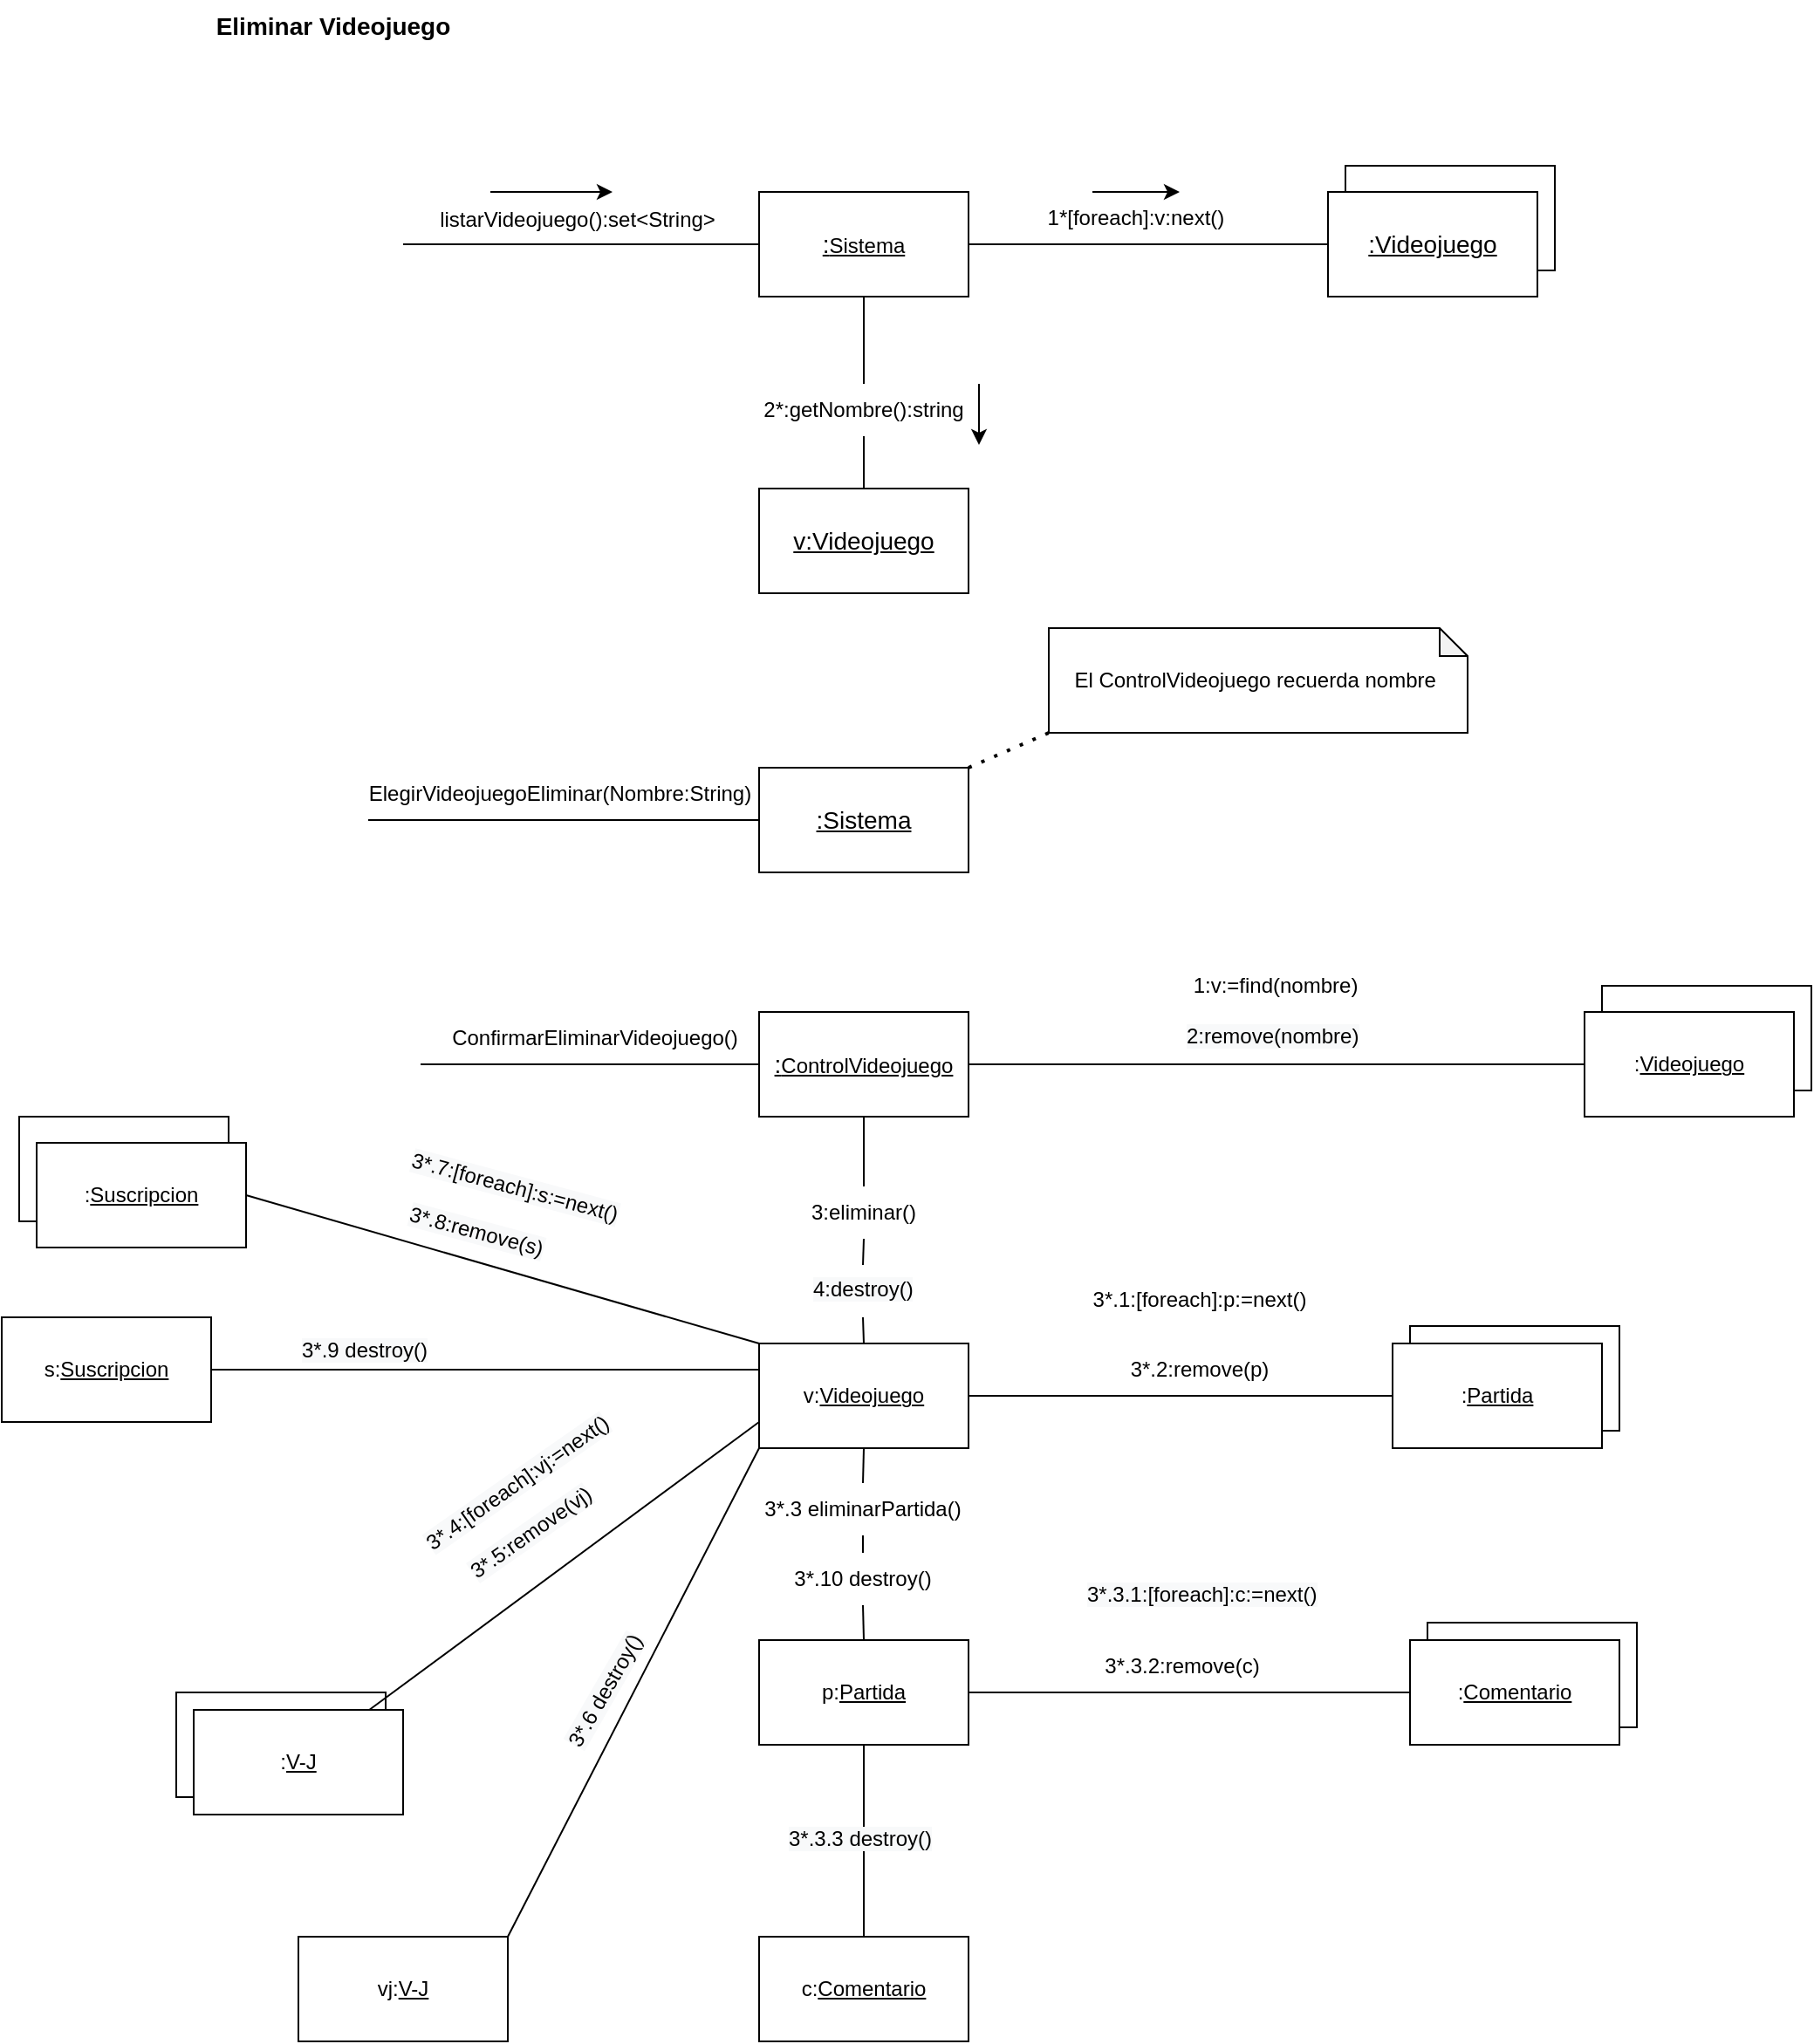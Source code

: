 <mxfile version="18.0.1" type="device"><diagram id="JXAVeyuk3tKR05udLBuu" name="Página-1"><mxGraphModel dx="1695" dy="545" grid="1" gridSize="10" guides="1" tooltips="1" connect="1" arrows="1" fold="1" page="1" pageScale="1" pageWidth="827" pageHeight="1169" math="0" shadow="0"><root><mxCell id="0"/><mxCell id="1" parent="0"/><mxCell id="dplmq2VES1DK9lik2DYt-72" value="" style="rounded=0;whiteSpace=wrap;html=1;fontSize=12;" parent="1" vertex="1"><mxGeometry x="-70" y="660" width="120" height="60" as="geometry"/></mxCell><mxCell id="dplmq2VES1DK9lik2DYt-59" value=":&lt;u&gt;Puntaje&lt;/u&gt;" style="rounded=0;whiteSpace=wrap;html=1;fontSize=12;" parent="1" vertex="1"><mxGeometry x="20" y="990" width="120" height="60" as="geometry"/></mxCell><mxCell id="dplmq2VES1DK9lik2DYt-37" value=":&lt;u&gt;Partida&lt;/u&gt;" style="rounded=0;whiteSpace=wrap;html=1;fontSize=12;" parent="1" vertex="1"><mxGeometry x="727" y="780" width="120" height="60" as="geometry"/></mxCell><mxCell id="dplmq2VES1DK9lik2DYt-30" value="" style="rounded=0;whiteSpace=wrap;html=1;fontSize=12;" parent="1" vertex="1"><mxGeometry x="837" y="585" width="120" height="60" as="geometry"/></mxCell><mxCell id="dplmq2VES1DK9lik2DYt-7" value="&lt;u&gt;:Videojuego&lt;/u&gt;" style="rounded=0;whiteSpace=wrap;html=1;fontSize=14;" parent="1" vertex="1"><mxGeometry x="690" y="115" width="120" height="60" as="geometry"/></mxCell><mxCell id="dplmq2VES1DK9lik2DYt-1" value="&lt;b&gt;&lt;font style=&quot;font-size: 14px;&quot;&gt;Eliminar Videojuego&lt;/font&gt;&lt;/b&gt;" style="text;html=1;strokeColor=none;fillColor=none;align=center;verticalAlign=middle;whiteSpace=wrap;rounded=0;" parent="1" vertex="1"><mxGeometry x="20" y="20" width="180" height="30" as="geometry"/></mxCell><mxCell id="dplmq2VES1DK9lik2DYt-2" value="" style="endArrow=none;html=1;rounded=0;fontSize=14;" parent="1" edge="1"><mxGeometry width="50" height="50" relative="1" as="geometry"><mxPoint x="150" y="160" as="sourcePoint"/><mxPoint x="360" y="160" as="targetPoint"/></mxGeometry></mxCell><mxCell id="dplmq2VES1DK9lik2DYt-3" value="&lt;font style=&quot;font-size: 12px;&quot;&gt;listarVideojuego():set&amp;lt;String&amp;gt;&lt;/font&gt;" style="text;html=1;strokeColor=none;fillColor=none;align=center;verticalAlign=middle;whiteSpace=wrap;rounded=0;fontSize=14;" parent="1" vertex="1"><mxGeometry x="220" y="130" width="60" height="30" as="geometry"/></mxCell><mxCell id="dplmq2VES1DK9lik2DYt-4" value="&lt;u&gt;:&lt;span style=&quot;font-size: 12px;&quot;&gt;Sistema&lt;/span&gt;&lt;/u&gt;" style="rounded=0;whiteSpace=wrap;html=1;fontSize=14;" parent="1" vertex="1"><mxGeometry x="354" y="130" width="120" height="60" as="geometry"/></mxCell><mxCell id="dplmq2VES1DK9lik2DYt-5" value="&lt;u&gt;:Videojuego&lt;/u&gt;" style="rounded=0;whiteSpace=wrap;html=1;fontSize=14;" parent="1" vertex="1"><mxGeometry x="680" y="130" width="120" height="60" as="geometry"/></mxCell><mxCell id="dplmq2VES1DK9lik2DYt-6" value="" style="endArrow=none;html=1;rounded=0;fontSize=12;entryX=0;entryY=0.5;entryDx=0;entryDy=0;exitX=1;exitY=0.5;exitDx=0;exitDy=0;" parent="1" source="dplmq2VES1DK9lik2DYt-4" target="dplmq2VES1DK9lik2DYt-5" edge="1"><mxGeometry width="50" height="50" relative="1" as="geometry"><mxPoint x="390" y="300" as="sourcePoint"/><mxPoint x="440" y="250" as="targetPoint"/></mxGeometry></mxCell><mxCell id="dplmq2VES1DK9lik2DYt-8" value="&lt;u&gt;v:Videojuego&lt;/u&gt;" style="rounded=0;whiteSpace=wrap;html=1;fontSize=14;" parent="1" vertex="1"><mxGeometry x="354" y="300" width="120" height="60" as="geometry"/></mxCell><mxCell id="dplmq2VES1DK9lik2DYt-9" value="" style="endArrow=none;html=1;rounded=0;fontSize=12;entryX=0.5;entryY=1;entryDx=0;entryDy=0;exitX=0.5;exitY=0;exitDx=0;exitDy=0;startArrow=none;" parent="1" source="dplmq2VES1DK9lik2DYt-11" target="dplmq2VES1DK9lik2DYt-4" edge="1"><mxGeometry width="50" height="50" relative="1" as="geometry"><mxPoint x="390" y="300" as="sourcePoint"/><mxPoint x="440" y="250" as="targetPoint"/></mxGeometry></mxCell><mxCell id="dplmq2VES1DK9lik2DYt-10" value="1*[foreach]:v:next()" style="text;html=1;strokeColor=none;fillColor=none;align=center;verticalAlign=middle;whiteSpace=wrap;rounded=0;fontSize=12;" parent="1" vertex="1"><mxGeometry x="510" y="130" width="120" height="30" as="geometry"/></mxCell><mxCell id="dplmq2VES1DK9lik2DYt-11" value="2*:getNombre():string" style="text;html=1;strokeColor=none;fillColor=none;align=center;verticalAlign=middle;whiteSpace=wrap;rounded=0;fontSize=12;" parent="1" vertex="1"><mxGeometry x="384" y="240" width="60" height="30" as="geometry"/></mxCell><mxCell id="dplmq2VES1DK9lik2DYt-12" value="" style="endArrow=none;html=1;rounded=0;fontSize=12;entryX=0.5;entryY=1;entryDx=0;entryDy=0;exitX=0.5;exitY=0;exitDx=0;exitDy=0;" parent="1" source="dplmq2VES1DK9lik2DYt-8" target="dplmq2VES1DK9lik2DYt-11" edge="1"><mxGeometry width="50" height="50" relative="1" as="geometry"><mxPoint x="414" y="300" as="sourcePoint"/><mxPoint x="414" y="190" as="targetPoint"/></mxGeometry></mxCell><mxCell id="dplmq2VES1DK9lik2DYt-13" value="" style="endArrow=classic;html=1;rounded=0;fontSize=12;" parent="1" edge="1"><mxGeometry width="50" height="50" relative="1" as="geometry"><mxPoint x="545" y="130" as="sourcePoint"/><mxPoint x="595" y="130" as="targetPoint"/></mxGeometry></mxCell><mxCell id="dplmq2VES1DK9lik2DYt-15" value="" style="endArrow=classic;html=1;rounded=0;fontSize=12;" parent="1" edge="1"><mxGeometry width="50" height="50" relative="1" as="geometry"><mxPoint x="480" y="240" as="sourcePoint"/><mxPoint x="480" y="275" as="targetPoint"/></mxGeometry></mxCell><mxCell id="dplmq2VES1DK9lik2DYt-16" value="" style="endArrow=classic;html=1;rounded=0;fontSize=12;" parent="1" edge="1"><mxGeometry width="50" height="50" relative="1" as="geometry"><mxPoint x="200" y="130" as="sourcePoint"/><mxPoint x="270" y="130" as="targetPoint"/></mxGeometry></mxCell><mxCell id="dplmq2VES1DK9lik2DYt-17" value="&lt;u&gt;:Sistema&lt;/u&gt;" style="rounded=0;whiteSpace=wrap;html=1;fontSize=14;" parent="1" vertex="1"><mxGeometry x="354" y="460" width="120" height="60" as="geometry"/></mxCell><mxCell id="dplmq2VES1DK9lik2DYt-18" value="" style="endArrow=none;html=1;rounded=0;fontSize=12;exitX=0;exitY=0.5;exitDx=0;exitDy=0;" parent="1" source="dplmq2VES1DK9lik2DYt-17" edge="1"><mxGeometry width="50" height="50" relative="1" as="geometry"><mxPoint x="450" y="410" as="sourcePoint"/><mxPoint x="130" y="490" as="targetPoint"/></mxGeometry></mxCell><mxCell id="dplmq2VES1DK9lik2DYt-19" value="ElegirVideojuegoEliminar(Nombre:String)" style="text;html=1;strokeColor=none;fillColor=none;align=center;verticalAlign=middle;whiteSpace=wrap;rounded=0;fontSize=12;" parent="1" vertex="1"><mxGeometry x="210" y="460" width="60" height="30" as="geometry"/></mxCell><mxCell id="dplmq2VES1DK9lik2DYt-22" value="El ControlVideojuego recuerda nombre&amp;nbsp;" style="shape=note;whiteSpace=wrap;html=1;backgroundOutline=1;darkOpacity=0.05;fontSize=12;size=16;" parent="1" vertex="1"><mxGeometry x="520" y="380" width="240" height="60" as="geometry"/></mxCell><mxCell id="dplmq2VES1DK9lik2DYt-24" value="" style="endArrow=none;dashed=1;html=1;dashPattern=1 3;strokeWidth=2;rounded=0;fontSize=12;entryX=0;entryY=1;entryDx=0;entryDy=0;entryPerimeter=0;exitX=1;exitY=0;exitDx=0;exitDy=0;" parent="1" source="dplmq2VES1DK9lik2DYt-17" target="dplmq2VES1DK9lik2DYt-22" edge="1"><mxGeometry width="50" height="50" relative="1" as="geometry"><mxPoint x="450" y="510" as="sourcePoint"/><mxPoint x="500" y="460" as="targetPoint"/></mxGeometry></mxCell><mxCell id="dplmq2VES1DK9lik2DYt-26" value="&lt;u&gt;:&lt;font style=&quot;font-size: 12px;&quot;&gt;ControlVideojuego&lt;/font&gt;&lt;/u&gt;" style="rounded=0;whiteSpace=wrap;html=1;fontSize=14;" parent="1" vertex="1"><mxGeometry x="354" y="600" width="120" height="60" as="geometry"/></mxCell><mxCell id="dplmq2VES1DK9lik2DYt-27" value="" style="endArrow=none;html=1;rounded=0;fontSize=12;entryX=0;entryY=0.5;entryDx=0;entryDy=0;" parent="1" target="dplmq2VES1DK9lik2DYt-26" edge="1"><mxGeometry width="50" height="50" relative="1" as="geometry"><mxPoint x="160" y="630" as="sourcePoint"/><mxPoint x="500" y="560" as="targetPoint"/></mxGeometry></mxCell><mxCell id="dplmq2VES1DK9lik2DYt-28" value="ConfirmarEliminarVideojuego()" style="text;html=1;strokeColor=none;fillColor=none;align=center;verticalAlign=middle;whiteSpace=wrap;rounded=0;fontSize=12;" parent="1" vertex="1"><mxGeometry x="230" y="600" width="60" height="30" as="geometry"/></mxCell><mxCell id="dplmq2VES1DK9lik2DYt-29" value=":&lt;u&gt;Videojuego&lt;/u&gt;" style="rounded=0;whiteSpace=wrap;html=1;fontSize=12;" parent="1" vertex="1"><mxGeometry x="827" y="600" width="120" height="60" as="geometry"/></mxCell><mxCell id="dplmq2VES1DK9lik2DYt-31" value="" style="endArrow=none;html=1;rounded=0;fontSize=12;entryX=0;entryY=0.5;entryDx=0;entryDy=0;exitX=1;exitY=0.5;exitDx=0;exitDy=0;" parent="1" source="dplmq2VES1DK9lik2DYt-26" target="dplmq2VES1DK9lik2DYt-29" edge="1"><mxGeometry width="50" height="50" relative="1" as="geometry"><mxPoint x="580" y="710" as="sourcePoint"/><mxPoint x="630" y="660" as="targetPoint"/></mxGeometry></mxCell><mxCell id="dplmq2VES1DK9lik2DYt-32" value="1:v:=find(nombre)" style="text;html=1;strokeColor=none;fillColor=none;align=center;verticalAlign=middle;whiteSpace=wrap;rounded=0;fontSize=12;" parent="1" vertex="1"><mxGeometry x="620" y="570" width="60" height="30" as="geometry"/></mxCell><mxCell id="dplmq2VES1DK9lik2DYt-33" value="v:&lt;u&gt;Videojuego&lt;/u&gt;" style="rounded=0;whiteSpace=wrap;html=1;fontSize=12;" parent="1" vertex="1"><mxGeometry x="354" y="790" width="120" height="60" as="geometry"/></mxCell><mxCell id="dplmq2VES1DK9lik2DYt-35" value="" style="endArrow=none;html=1;rounded=0;fontSize=12;exitX=0.5;exitY=1;exitDx=0;exitDy=0;entryX=0.5;entryY=0;entryDx=0;entryDy=0;startArrow=none;" parent="1" source="dplmq2VES1DK9lik2DYt-81" target="dplmq2VES1DK9lik2DYt-33" edge="1"><mxGeometry width="50" height="50" relative="1" as="geometry"><mxPoint x="600" y="710" as="sourcePoint"/><mxPoint x="650" y="660" as="targetPoint"/></mxGeometry></mxCell><mxCell id="dplmq2VES1DK9lik2DYt-36" value=":&lt;u&gt;Partida&lt;/u&gt;" style="rounded=0;whiteSpace=wrap;html=1;fontSize=12;" parent="1" vertex="1"><mxGeometry x="717" y="790" width="120" height="60" as="geometry"/></mxCell><mxCell id="dplmq2VES1DK9lik2DYt-38" value="p:&lt;u&gt;Partida&lt;/u&gt;" style="rounded=0;whiteSpace=wrap;html=1;fontSize=12;" parent="1" vertex="1"><mxGeometry x="354" y="960" width="120" height="60" as="geometry"/></mxCell><mxCell id="dplmq2VES1DK9lik2DYt-39" value="&lt;span style=&quot;color: rgb(0, 0, 0); font-family: Helvetica; font-size: 12px; font-style: normal; font-variant-ligatures: normal; font-variant-caps: normal; font-weight: 400; letter-spacing: normal; orphans: 2; text-align: center; text-indent: 0px; text-transform: none; widows: 2; word-spacing: 0px; -webkit-text-stroke-width: 0px; background-color: rgb(248, 249, 250); text-decoration-thickness: initial; text-decoration-style: initial; text-decoration-color: initial; float: none; display: inline !important;&quot;&gt;2:remove(nombre)&lt;/span&gt;" style="text;whiteSpace=wrap;html=1;fontSize=12;" parent="1" vertex="1"><mxGeometry x="597" y="600" width="120" height="30" as="geometry"/></mxCell><mxCell id="dplmq2VES1DK9lik2DYt-41" value="3:eliminar()" style="text;html=1;strokeColor=none;fillColor=none;align=center;verticalAlign=middle;whiteSpace=wrap;rounded=0;fontSize=12;" parent="1" vertex="1"><mxGeometry x="384" y="700" width="60" height="30" as="geometry"/></mxCell><mxCell id="dplmq2VES1DK9lik2DYt-42" value="" style="endArrow=none;html=1;rounded=0;fontSize=12;exitX=0.5;exitY=1;exitDx=0;exitDy=0;entryX=0.5;entryY=0;entryDx=0;entryDy=0;" parent="1" source="dplmq2VES1DK9lik2DYt-26" target="dplmq2VES1DK9lik2DYt-41" edge="1"><mxGeometry width="50" height="50" relative="1" as="geometry"><mxPoint x="414" y="660" as="sourcePoint"/><mxPoint x="414" y="790" as="targetPoint"/></mxGeometry></mxCell><mxCell id="dplmq2VES1DK9lik2DYt-43" value="" style="endArrow=none;html=1;rounded=0;fontSize=12;entryX=0;entryY=0.5;entryDx=0;entryDy=0;exitX=1;exitY=0.5;exitDx=0;exitDy=0;" parent="1" source="dplmq2VES1DK9lik2DYt-33" target="dplmq2VES1DK9lik2DYt-36" edge="1"><mxGeometry width="50" height="50" relative="1" as="geometry"><mxPoint x="520" y="910" as="sourcePoint"/><mxPoint x="570" y="860" as="targetPoint"/></mxGeometry></mxCell><mxCell id="dplmq2VES1DK9lik2DYt-44" value="3*.2:remove(p)" style="text;html=1;strokeColor=none;fillColor=none;align=center;verticalAlign=middle;whiteSpace=wrap;rounded=0;fontSize=12;" parent="1" vertex="1"><mxGeometry x="540" y="790" width="133" height="30" as="geometry"/></mxCell><mxCell id="dplmq2VES1DK9lik2DYt-45" value="3*.1:[foreach]:p:=next()" style="text;html=1;strokeColor=none;fillColor=none;align=center;verticalAlign=middle;whiteSpace=wrap;rounded=0;fontSize=12;" parent="1" vertex="1"><mxGeometry x="540" y="750" width="133" height="30" as="geometry"/></mxCell><mxCell id="dplmq2VES1DK9lik2DYt-47" value="" style="endArrow=none;html=1;rounded=0;fontSize=12;entryX=0.5;entryY=1;entryDx=0;entryDy=0;exitX=0.5;exitY=0;exitDx=0;exitDy=0;startArrow=none;" parent="1" source="dplmq2VES1DK9lik2DYt-48" target="dplmq2VES1DK9lik2DYt-33" edge="1"><mxGeometry width="50" height="50" relative="1" as="geometry"><mxPoint x="520" y="910" as="sourcePoint"/><mxPoint x="570" y="860" as="targetPoint"/></mxGeometry></mxCell><mxCell id="dplmq2VES1DK9lik2DYt-48" value="3*.3 eliminarPartida()" style="text;html=1;strokeColor=none;fillColor=none;align=center;verticalAlign=middle;whiteSpace=wrap;rounded=0;fontSize=12;" parent="1" vertex="1"><mxGeometry x="348" y="870" width="131" height="30" as="geometry"/></mxCell><mxCell id="dplmq2VES1DK9lik2DYt-49" value="" style="endArrow=none;html=1;rounded=0;fontSize=12;entryX=0.5;entryY=1;entryDx=0;entryDy=0;exitX=0.5;exitY=0;exitDx=0;exitDy=0;startArrow=none;" parent="1" source="dplmq2VES1DK9lik2DYt-79" target="dplmq2VES1DK9lik2DYt-48" edge="1"><mxGeometry width="50" height="50" relative="1" as="geometry"><mxPoint x="414" y="960" as="sourcePoint"/><mxPoint x="414" y="850" as="targetPoint"/></mxGeometry></mxCell><mxCell id="dplmq2VES1DK9lik2DYt-50" value=":&lt;u&gt;Partida&lt;/u&gt;" style="rounded=0;whiteSpace=wrap;html=1;fontSize=12;" parent="1" vertex="1"><mxGeometry x="737" y="950" width="120" height="60" as="geometry"/></mxCell><mxCell id="dplmq2VES1DK9lik2DYt-51" value=":&lt;u&gt;Comentario&lt;/u&gt;" style="rounded=0;whiteSpace=wrap;html=1;fontSize=12;" parent="1" vertex="1"><mxGeometry x="727" y="960" width="120" height="60" as="geometry"/></mxCell><mxCell id="dplmq2VES1DK9lik2DYt-52" value="" style="endArrow=none;html=1;rounded=0;fontSize=12;entryX=0;entryY=0.5;entryDx=0;entryDy=0;exitX=1;exitY=0.5;exitDx=0;exitDy=0;" parent="1" source="dplmq2VES1DK9lik2DYt-38" target="dplmq2VES1DK9lik2DYt-51" edge="1"><mxGeometry width="50" height="50" relative="1" as="geometry"><mxPoint x="520" y="1000" as="sourcePoint"/><mxPoint x="570" y="950" as="targetPoint"/></mxGeometry></mxCell><mxCell id="dplmq2VES1DK9lik2DYt-53" value="c:&lt;u&gt;Comentario&lt;/u&gt;" style="rounded=0;whiteSpace=wrap;html=1;fontSize=12;" parent="1" vertex="1"><mxGeometry x="354" y="1130" width="120" height="60" as="geometry"/></mxCell><mxCell id="dplmq2VES1DK9lik2DYt-54" value="&lt;span style=&quot;color: rgb(0, 0, 0); font-family: Helvetica; font-size: 12px; font-style: normal; font-variant-ligatures: normal; font-variant-caps: normal; font-weight: 400; letter-spacing: normal; orphans: 2; text-align: center; text-indent: 0px; text-transform: none; widows: 2; word-spacing: 0px; -webkit-text-stroke-width: 0px; background-color: rgb(248, 249, 250); text-decoration-thickness: initial; text-decoration-style: initial; text-decoration-color: initial; float: none; display: inline !important;&quot;&gt;3*.3.1:[foreach]:c:=next()&lt;/span&gt;" style="text;whiteSpace=wrap;html=1;fontSize=12;" parent="1" vertex="1"><mxGeometry x="540" y="920" width="150" height="30" as="geometry"/></mxCell><mxCell id="dplmq2VES1DK9lik2DYt-55" value="3*.3.2:remove(c)" style="text;html=1;strokeColor=none;fillColor=none;align=center;verticalAlign=middle;whiteSpace=wrap;rounded=0;fontSize=12;" parent="1" vertex="1"><mxGeometry x="530" y="960" width="133" height="30" as="geometry"/></mxCell><mxCell id="dplmq2VES1DK9lik2DYt-56" value="" style="endArrow=none;html=1;rounded=0;fontSize=12;entryX=0.5;entryY=0;entryDx=0;entryDy=0;" parent="1" target="dplmq2VES1DK9lik2DYt-53" edge="1"><mxGeometry width="50" height="50" relative="1" as="geometry"><mxPoint x="414" y="1020" as="sourcePoint"/><mxPoint x="570" y="950" as="targetPoint"/></mxGeometry></mxCell><mxCell id="dplmq2VES1DK9lik2DYt-57" value="&lt;span style=&quot;color: rgb(0, 0, 0); font-family: Helvetica; font-size: 12px; font-style: normal; font-variant-ligatures: normal; font-variant-caps: normal; font-weight: 400; letter-spacing: normal; orphans: 2; text-align: center; text-indent: 0px; text-transform: none; widows: 2; word-spacing: 0px; -webkit-text-stroke-width: 0px; background-color: rgb(248, 249, 250); text-decoration-thickness: initial; text-decoration-style: initial; text-decoration-color: initial; float: none; display: inline !important;&quot;&gt;3*.3.3 destroy()&lt;/span&gt;" style="text;whiteSpace=wrap;html=1;fontSize=12;" parent="1" vertex="1"><mxGeometry x="369" y="1060" width="100" height="30" as="geometry"/></mxCell><mxCell id="dplmq2VES1DK9lik2DYt-58" value=":&lt;u&gt;V-J&lt;/u&gt;" style="rounded=0;whiteSpace=wrap;html=1;fontSize=12;" parent="1" vertex="1"><mxGeometry x="30" y="1000" width="120" height="60" as="geometry"/></mxCell><mxCell id="dplmq2VES1DK9lik2DYt-60" value="vj:&lt;u&gt;V-J&lt;/u&gt;" style="rounded=0;whiteSpace=wrap;html=1;fontSize=12;" parent="1" vertex="1"><mxGeometry x="90" y="1130" width="120" height="60" as="geometry"/></mxCell><mxCell id="dplmq2VES1DK9lik2DYt-61" value="" style="endArrow=none;html=1;rounded=0;fontSize=12;entryX=0;entryY=0.75;entryDx=0;entryDy=0;" parent="1" source="dplmq2VES1DK9lik2DYt-58" target="dplmq2VES1DK9lik2DYt-33" edge="1"><mxGeometry width="50" height="50" relative="1" as="geometry"><mxPoint x="250" y="900" as="sourcePoint"/><mxPoint x="300" y="850" as="targetPoint"/></mxGeometry></mxCell><mxCell id="dplmq2VES1DK9lik2DYt-62" value="&lt;span style=&quot;color: rgb(0, 0, 0); font-family: Helvetica; font-size: 12px; font-style: normal; font-variant-ligatures: normal; font-variant-caps: normal; font-weight: 400; letter-spacing: normal; orphans: 2; text-align: center; text-indent: 0px; text-transform: none; widows: 2; word-spacing: 0px; -webkit-text-stroke-width: 0px; background-color: rgb(248, 249, 250); text-decoration-thickness: initial; text-decoration-style: initial; text-decoration-color: initial; float: none; display: inline !important;&quot;&gt;3*.4:[foreach]:vj:=next()&lt;/span&gt;" style="text;whiteSpace=wrap;html=1;fontSize=12;rotation=-35;" parent="1" vertex="1"><mxGeometry x="150" y="850" width="150" height="30" as="geometry"/></mxCell><mxCell id="dplmq2VES1DK9lik2DYt-63" value="&lt;span style=&quot;color: rgb(0, 0, 0); font-family: Helvetica; font-size: 12px; font-style: normal; font-variant-ligatures: normal; font-variant-caps: normal; font-weight: 400; letter-spacing: normal; orphans: 2; text-align: center; text-indent: 0px; text-transform: none; widows: 2; word-spacing: 0px; -webkit-text-stroke-width: 0px; background-color: rgb(248, 249, 250); text-decoration-thickness: initial; text-decoration-style: initial; text-decoration-color: initial; float: none; display: inline !important;&quot;&gt;3*.5:remove(vj)&lt;/span&gt;" style="text;whiteSpace=wrap;html=1;fontSize=12;rotation=-35;" parent="1" vertex="1"><mxGeometry x="180" y="880" width="100" height="30" as="geometry"/></mxCell><mxCell id="dplmq2VES1DK9lik2DYt-69" value="" style="endArrow=none;html=1;rounded=0;fontSize=12;entryX=0;entryY=1;entryDx=0;entryDy=0;exitX=1;exitY=0;exitDx=0;exitDy=0;" parent="1" source="dplmq2VES1DK9lik2DYt-60" target="dplmq2VES1DK9lik2DYt-33" edge="1"><mxGeometry width="50" height="50" relative="1" as="geometry"><mxPoint x="260" y="900" as="sourcePoint"/><mxPoint x="310" y="850" as="targetPoint"/></mxGeometry></mxCell><mxCell id="dplmq2VES1DK9lik2DYt-70" value="&lt;span style=&quot;color: rgb(0, 0, 0); font-family: Helvetica; font-size: 12px; font-style: normal; font-variant-ligatures: normal; font-variant-caps: normal; font-weight: 400; letter-spacing: normal; orphans: 2; text-align: center; text-indent: 0px; text-transform: none; widows: 2; word-spacing: 0px; -webkit-text-stroke-width: 0px; background-color: rgb(248, 249, 250); text-decoration-thickness: initial; text-decoration-style: initial; text-decoration-color: initial; float: none; display: inline !important;&quot;&gt;3*.6 destroy()&lt;/span&gt;" style="text;whiteSpace=wrap;html=1;fontSize=12;rotation=-60;" parent="1" vertex="1"><mxGeometry x="220" y="960" width="110" height="30" as="geometry"/></mxCell><mxCell id="dplmq2VES1DK9lik2DYt-71" value=":&lt;u&gt;Suscripcion&lt;/u&gt;" style="rounded=0;whiteSpace=wrap;html=1;fontSize=12;" parent="1" vertex="1"><mxGeometry x="-60" y="675" width="120" height="60" as="geometry"/></mxCell><mxCell id="dplmq2VES1DK9lik2DYt-73" value="s:&lt;u&gt;Suscripcion&lt;/u&gt;" style="rounded=0;whiteSpace=wrap;html=1;fontSize=12;" parent="1" vertex="1"><mxGeometry x="-80" y="775" width="120" height="60" as="geometry"/></mxCell><mxCell id="dplmq2VES1DK9lik2DYt-74" value="" style="endArrow=none;html=1;rounded=0;fontSize=12;entryX=0;entryY=0;entryDx=0;entryDy=0;exitX=1;exitY=0.5;exitDx=0;exitDy=0;" parent="1" source="dplmq2VES1DK9lik2DYt-71" target="dplmq2VES1DK9lik2DYt-33" edge="1"><mxGeometry width="50" height="50" relative="1" as="geometry"><mxPoint x="150" y="840" as="sourcePoint"/><mxPoint x="200" y="790" as="targetPoint"/></mxGeometry></mxCell><mxCell id="dplmq2VES1DK9lik2DYt-75" value="" style="endArrow=none;html=1;rounded=0;fontSize=12;entryX=0;entryY=0.25;entryDx=0;entryDy=0;exitX=1;exitY=0.5;exitDx=0;exitDy=0;" parent="1" source="dplmq2VES1DK9lik2DYt-73" target="dplmq2VES1DK9lik2DYt-33" edge="1"><mxGeometry width="50" height="50" relative="1" as="geometry"><mxPoint x="150" y="840" as="sourcePoint"/><mxPoint x="200" y="790" as="targetPoint"/></mxGeometry></mxCell><mxCell id="dplmq2VES1DK9lik2DYt-76" value="&lt;span style=&quot;color: rgb(0, 0, 0); font-family: Helvetica; font-size: 12px; font-style: normal; font-variant-ligatures: normal; font-variant-caps: normal; font-weight: 400; letter-spacing: normal; orphans: 2; text-align: center; text-indent: 0px; text-transform: none; widows: 2; word-spacing: 0px; -webkit-text-stroke-width: 0px; background-color: rgb(248, 249, 250); text-decoration-thickness: initial; text-decoration-style: initial; text-decoration-color: initial; float: none; display: inline !important;&quot;&gt;3*.7:[foreach]:s:=next()&lt;/span&gt;" style="text;whiteSpace=wrap;html=1;fontSize=12;rotation=15;" parent="1" vertex="1"><mxGeometry x="150" y="690" width="150" height="30" as="geometry"/></mxCell><mxCell id="dplmq2VES1DK9lik2DYt-77" value="&lt;span style=&quot;color: rgb(0, 0, 0); font-family: Helvetica; font-size: 12px; font-style: normal; font-variant-ligatures: normal; font-variant-caps: normal; font-weight: 400; letter-spacing: normal; orphans: 2; text-align: center; text-indent: 0px; text-transform: none; widows: 2; word-spacing: 0px; -webkit-text-stroke-width: 0px; background-color: rgb(248, 249, 250); text-decoration-thickness: initial; text-decoration-style: initial; text-decoration-color: initial; float: none; display: inline !important;&quot;&gt;3*.8:remove(s)&lt;/span&gt;" style="text;whiteSpace=wrap;html=1;fontSize=12;rotation=15;" parent="1" vertex="1"><mxGeometry x="150" y="715" width="110" height="30" as="geometry"/></mxCell><mxCell id="dplmq2VES1DK9lik2DYt-78" value="&lt;span style=&quot;color: rgb(0, 0, 0); font-family: Helvetica; font-size: 12px; font-style: normal; font-variant-ligatures: normal; font-variant-caps: normal; font-weight: 400; letter-spacing: normal; orphans: 2; text-align: center; text-indent: 0px; text-transform: none; widows: 2; word-spacing: 0px; -webkit-text-stroke-width: 0px; background-color: rgb(248, 249, 250); text-decoration-thickness: initial; text-decoration-style: initial; text-decoration-color: initial; float: none; display: inline !important;&quot;&gt;3*.9 destroy()&lt;/span&gt;" style="text;whiteSpace=wrap;html=1;fontSize=12;" parent="1" vertex="1"><mxGeometry x="90" y="780" width="100" height="30" as="geometry"/></mxCell><mxCell id="dplmq2VES1DK9lik2DYt-79" value="3*.10 destroy()" style="text;html=1;strokeColor=none;fillColor=none;align=center;verticalAlign=middle;whiteSpace=wrap;rounded=0;fontSize=12;" parent="1" vertex="1"><mxGeometry x="365.25" y="910" width="96.5" height="30" as="geometry"/></mxCell><mxCell id="dplmq2VES1DK9lik2DYt-80" value="" style="endArrow=none;html=1;rounded=0;fontSize=12;entryX=0.5;entryY=1;entryDx=0;entryDy=0;exitX=0.5;exitY=0;exitDx=0;exitDy=0;" parent="1" source="dplmq2VES1DK9lik2DYt-38" target="dplmq2VES1DK9lik2DYt-79" edge="1"><mxGeometry width="50" height="50" relative="1" as="geometry"><mxPoint x="414" y="960" as="sourcePoint"/><mxPoint x="413.5" y="900" as="targetPoint"/></mxGeometry></mxCell><mxCell id="dplmq2VES1DK9lik2DYt-81" value="&lt;span style=&quot;color: rgb(0, 0, 0); font-family: Helvetica; font-size: 12px; font-style: normal; font-variant-ligatures: normal; font-variant-caps: normal; font-weight: 400; letter-spacing: normal; orphans: 2; text-align: center; text-indent: 0px; text-transform: none; widows: 2; word-spacing: 0px; -webkit-text-stroke-width: 0px; background-color: rgb(248, 249, 250); text-decoration-thickness: initial; text-decoration-style: initial; text-decoration-color: initial; float: none; display: inline !important;&quot;&gt;4:destroy()&lt;/span&gt;" style="text;whiteSpace=wrap;html=1;fontSize=12;" parent="1" vertex="1"><mxGeometry x="383" y="745" width="61" height="30" as="geometry"/></mxCell><mxCell id="dplmq2VES1DK9lik2DYt-82" value="" style="endArrow=none;html=1;rounded=0;fontSize=12;exitX=0.5;exitY=1;exitDx=0;exitDy=0;entryX=0.5;entryY=0;entryDx=0;entryDy=0;startArrow=none;" parent="1" source="dplmq2VES1DK9lik2DYt-41" target="dplmq2VES1DK9lik2DYt-81" edge="1"><mxGeometry width="50" height="50" relative="1" as="geometry"><mxPoint x="414" y="730" as="sourcePoint"/><mxPoint x="414" y="790" as="targetPoint"/></mxGeometry></mxCell></root></mxGraphModel></diagram></mxfile>